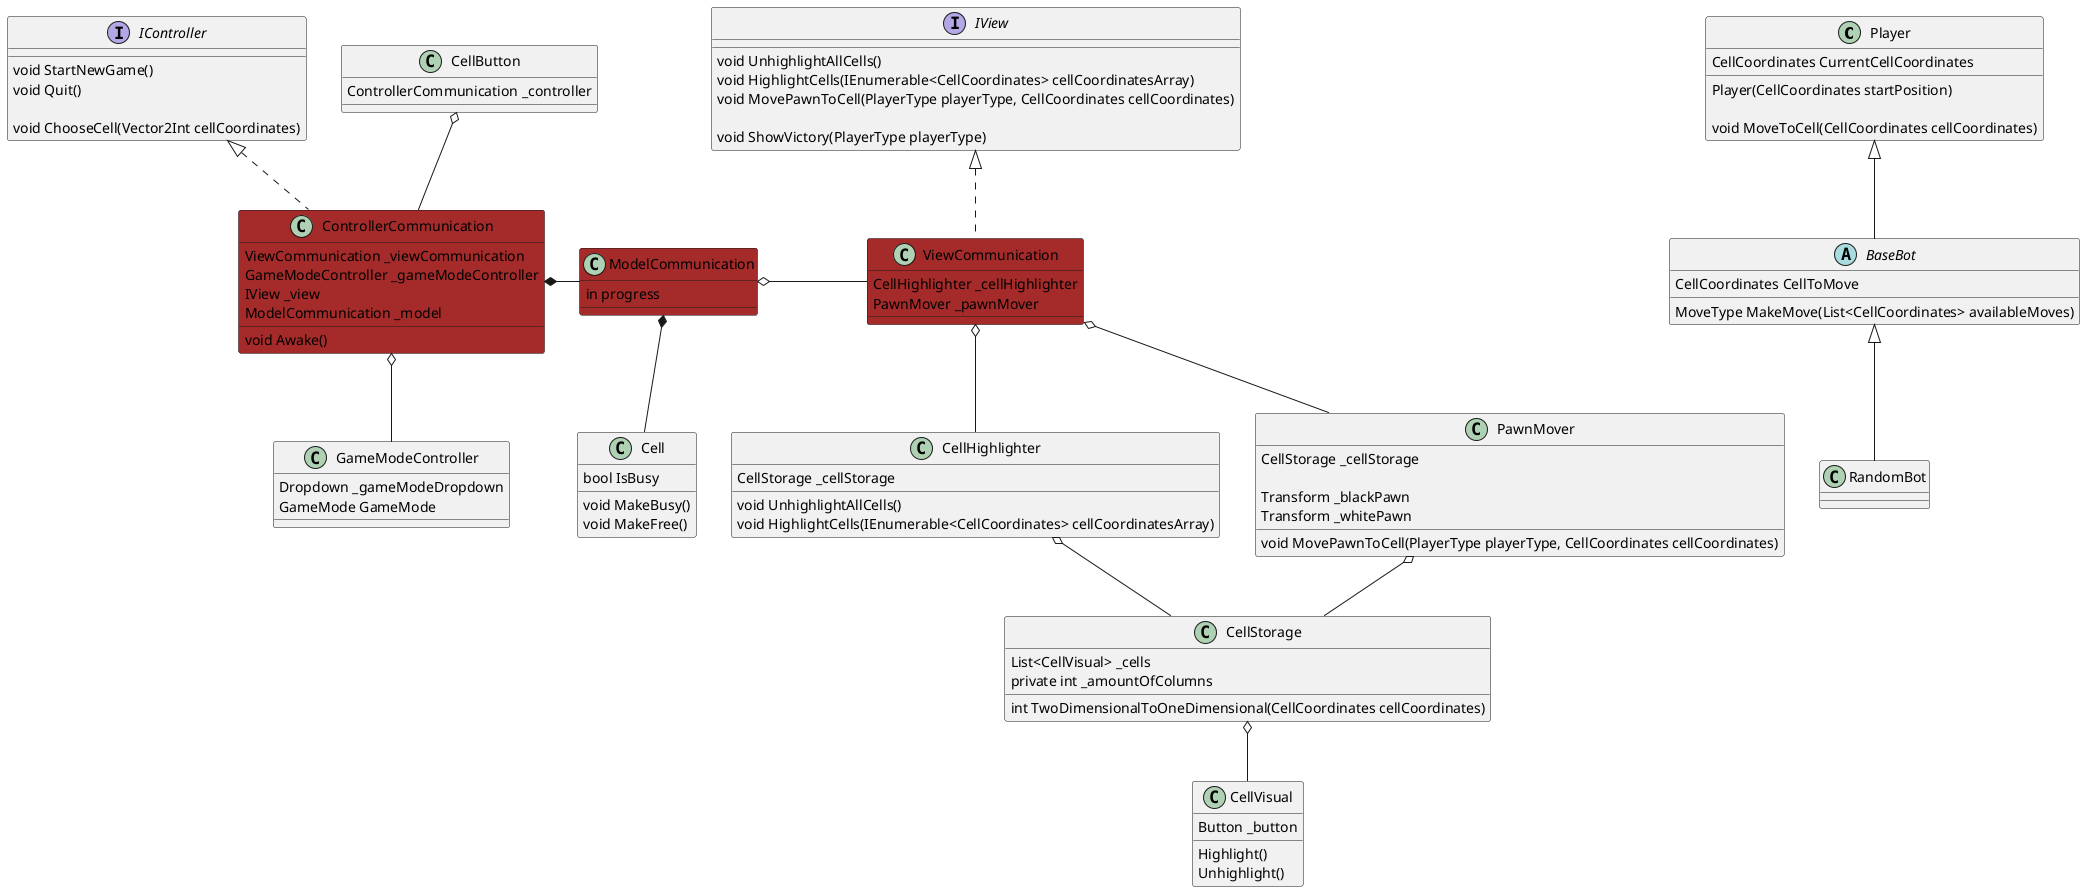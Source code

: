 ﻿@startuml
'https://plantuml.com/sequence-diagram

class Player
{
    CellCoordinates CurrentCellCoordinates
    Player(CellCoordinates startPosition)
    
    void MoveToCell(CellCoordinates cellCoordinates)
}
abstract class BaseBot
{
    CellCoordinates CellToMove
    MoveType MakeMove(List<CellCoordinates> availableMoves)
}
class RandomBot
    
Player <|-- BaseBot
BaseBot <|-- RandomBot

'-----Model-----'
    
class ModelCommunication #brown
{
    in progress
}

class Cell
{
    bool IsBusy
    
    void MakeBusy()
    void MakeFree()
}
    
ModelCommunication o- ViewCommunication

ModelCommunication *-- Cell
    
'-----View-----'

interface IView
{
    void UnhighlightAllCells()
    void HighlightCells(IEnumerable<CellCoordinates> cellCoordinatesArray)
    void MovePawnToCell(PlayerType playerType, CellCoordinates cellCoordinates)

    void ShowVictory(PlayerType playerType)
}
    
class ViewCommunication #brown
{
    CellHighlighter _cellHighlighter
    PawnMover _pawnMover
}

class CellHighlighter
{
    CellStorage _cellStorage

    void UnhighlightAllCells()
    void HighlightCells(IEnumerable<CellCoordinates> cellCoordinatesArray)
}
class CellStorage
{
   List<CellVisual> _cells
   private int _amountOfColumns

   int TwoDimensionalToOneDimensional(CellCoordinates cellCoordinates)
}
class CellVisual
{
    Button _button
    
    Highlight()
    Unhighlight()
}
class PawnMover
{
    CellStorage _cellStorage
    
    Transform _blackPawn
    Transform _whitePawn
            
    void MovePawnToCell(PlayerType playerType, CellCoordinates cellCoordinates)
}
    
IView <|..  ViewCommunication

ViewCommunication o-- CellHighlighter
ViewCommunication o-- PawnMover
CellHighlighter o-- CellStorage
PawnMover o-- CellStorage
CellStorage o-- CellVisual

'-----Controller-----'

interface IController
{
    void StartNewGame()
    void Quit()
    
    void ChooseCell(Vector2Int cellCoordinates)
}

class ControllerCommunication #brown
{
    ViewCommunication _viewCommunication
    GameModeController _gameModeController
    IView _view
    ModelCommunication _model
    void Awake()
}

class GameModeController
{
    Dropdown _gameModeDropdown
    GameMode GameMode
}
class CellButton
{
    ControllerCommunication _controller
}

IController <|.. ControllerCommunication

ControllerCommunication *- ModelCommunication

ControllerCommunication o-- GameModeController
CellButton o-- ControllerCommunication

@enduml